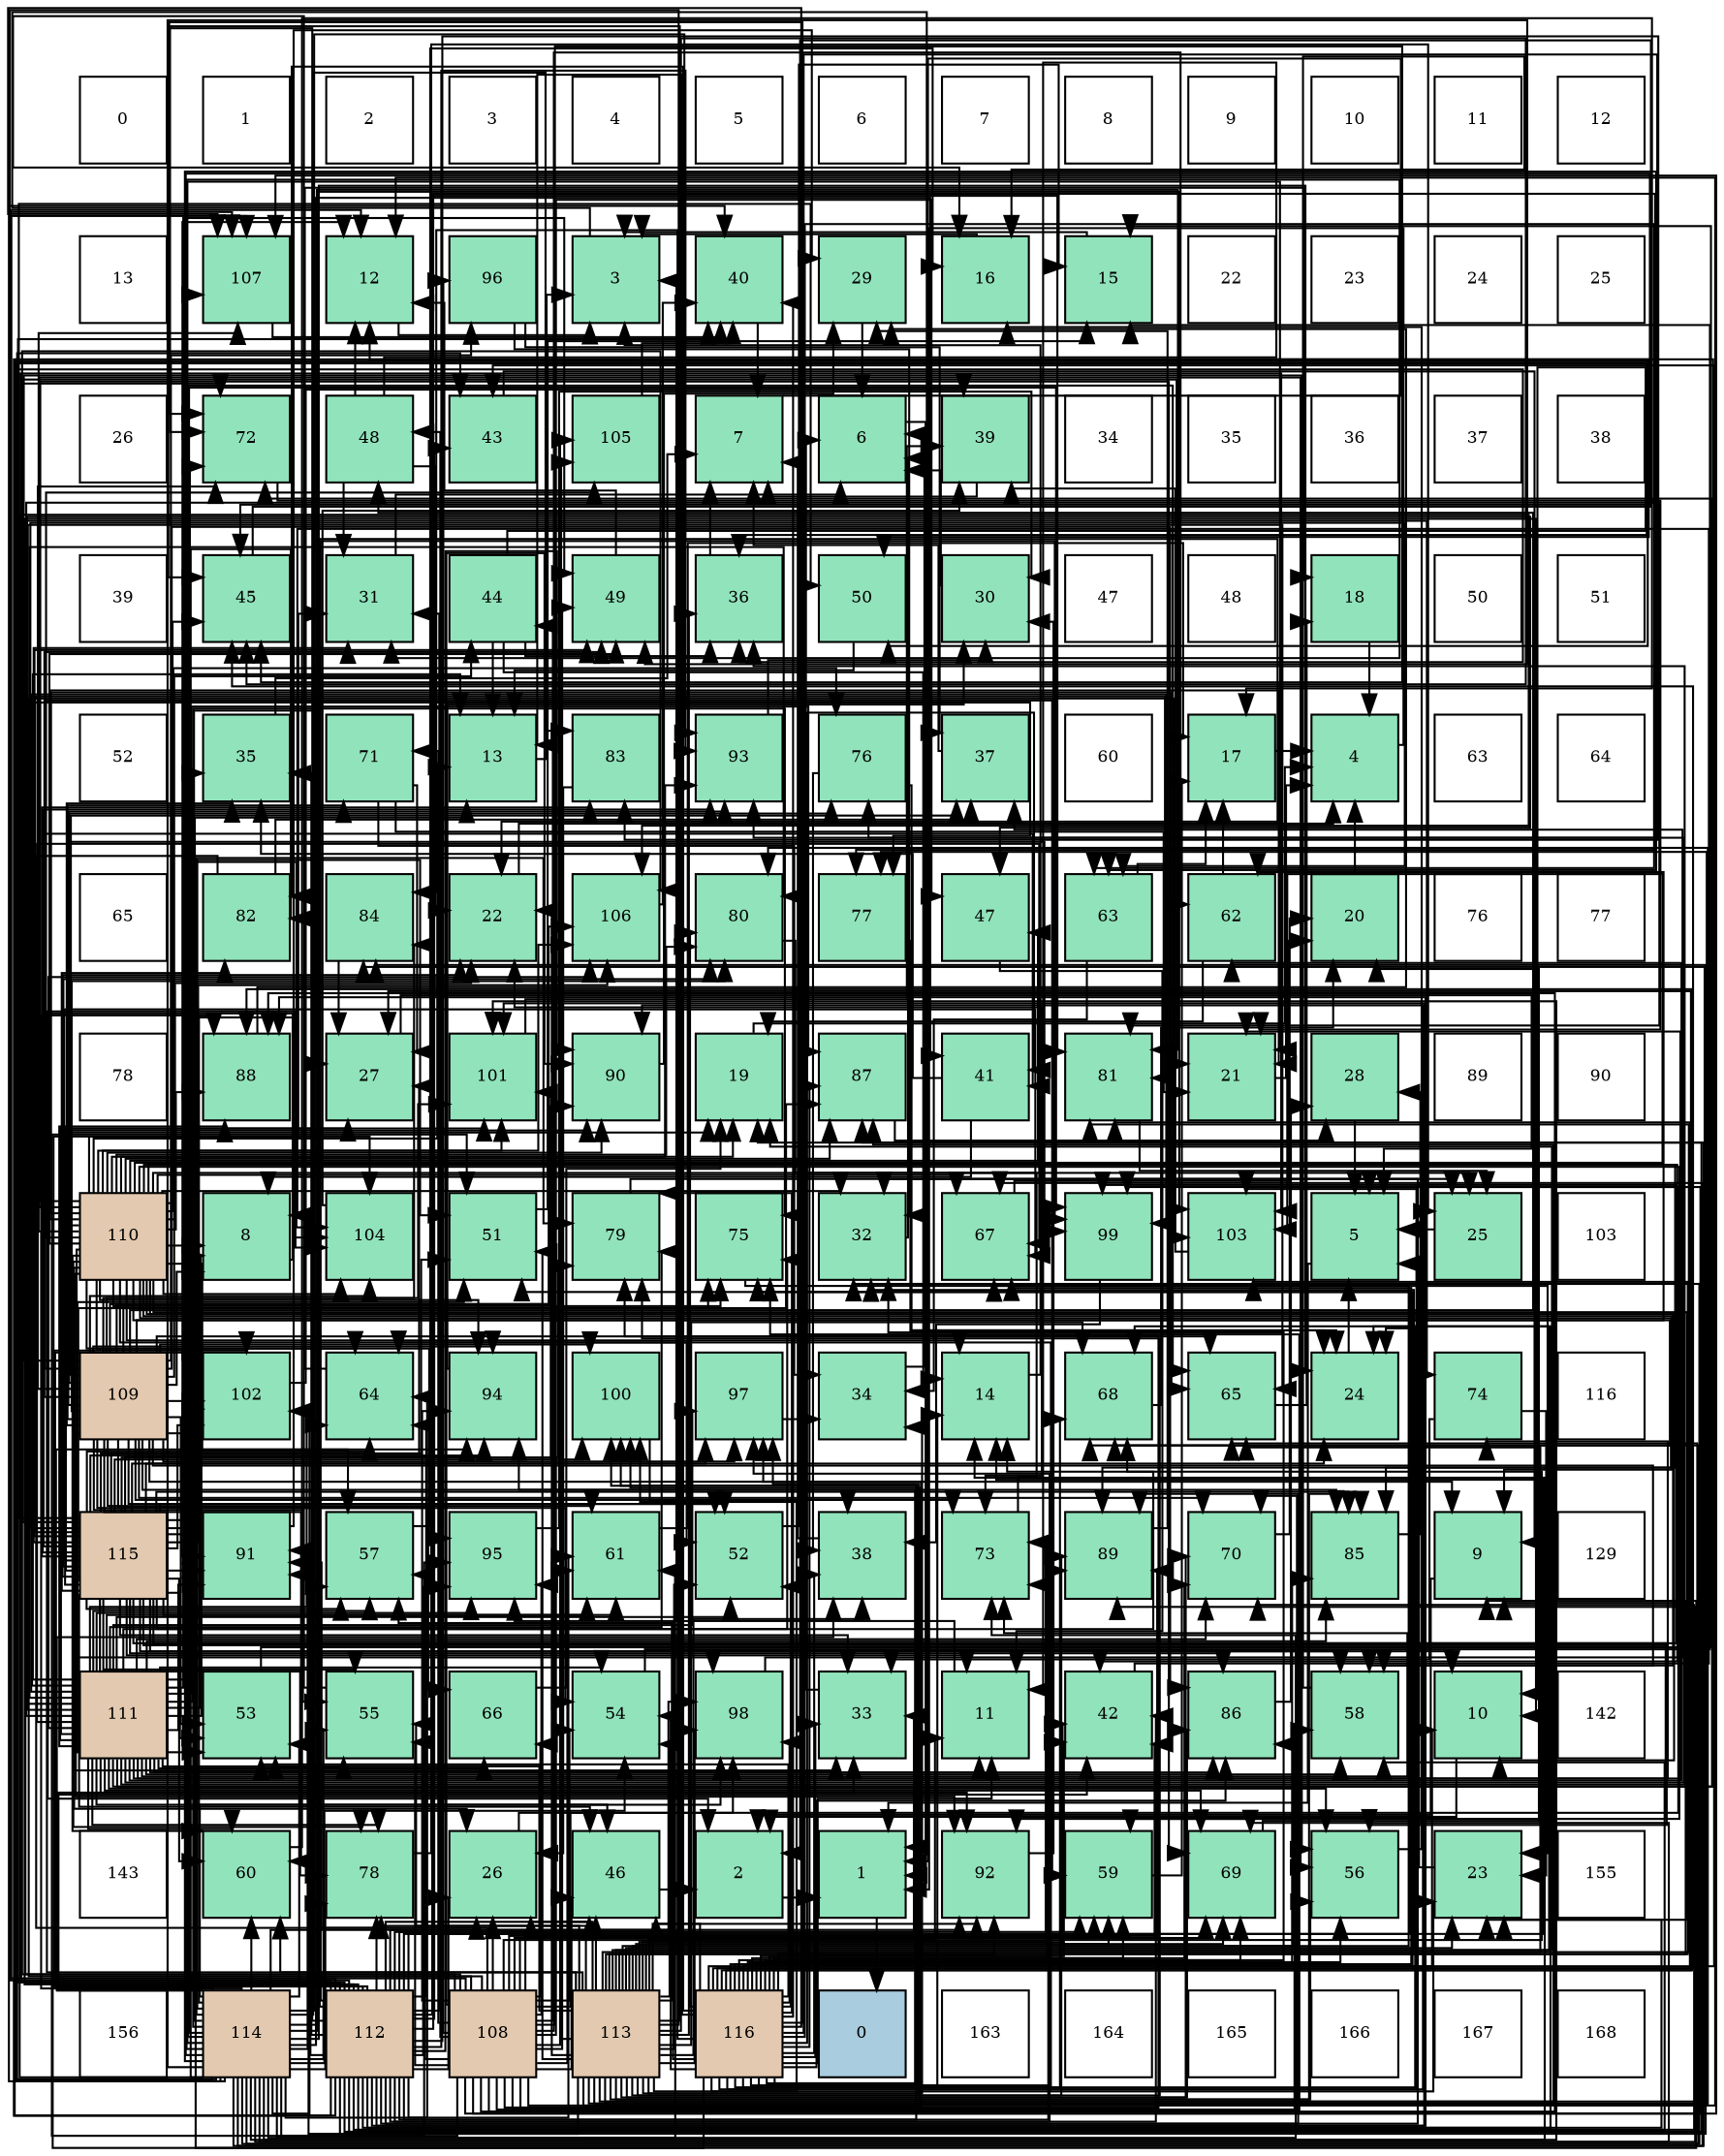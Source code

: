 digraph layout{
 rankdir=TB;
 splines=ortho;
 node [style=filled shape=square fixedsize=true width=0.6];
0[label="0", fontsize=8, fillcolor="#ffffff"];
1[label="1", fontsize=8, fillcolor="#ffffff"];
2[label="2", fontsize=8, fillcolor="#ffffff"];
3[label="3", fontsize=8, fillcolor="#ffffff"];
4[label="4", fontsize=8, fillcolor="#ffffff"];
5[label="5", fontsize=8, fillcolor="#ffffff"];
6[label="6", fontsize=8, fillcolor="#ffffff"];
7[label="7", fontsize=8, fillcolor="#ffffff"];
8[label="8", fontsize=8, fillcolor="#ffffff"];
9[label="9", fontsize=8, fillcolor="#ffffff"];
10[label="10", fontsize=8, fillcolor="#ffffff"];
11[label="11", fontsize=8, fillcolor="#ffffff"];
12[label="12", fontsize=8, fillcolor="#ffffff"];
13[label="13", fontsize=8, fillcolor="#ffffff"];
14[label="107", fontsize=8, fillcolor="#91e3bb"];
15[label="12", fontsize=8, fillcolor="#91e3bb"];
16[label="96", fontsize=8, fillcolor="#91e3bb"];
17[label="3", fontsize=8, fillcolor="#91e3bb"];
18[label="40", fontsize=8, fillcolor="#91e3bb"];
19[label="29", fontsize=8, fillcolor="#91e3bb"];
20[label="16", fontsize=8, fillcolor="#91e3bb"];
21[label="15", fontsize=8, fillcolor="#91e3bb"];
22[label="22", fontsize=8, fillcolor="#ffffff"];
23[label="23", fontsize=8, fillcolor="#ffffff"];
24[label="24", fontsize=8, fillcolor="#ffffff"];
25[label="25", fontsize=8, fillcolor="#ffffff"];
26[label="26", fontsize=8, fillcolor="#ffffff"];
27[label="72", fontsize=8, fillcolor="#91e3bb"];
28[label="48", fontsize=8, fillcolor="#91e3bb"];
29[label="43", fontsize=8, fillcolor="#91e3bb"];
30[label="105", fontsize=8, fillcolor="#91e3bb"];
31[label="7", fontsize=8, fillcolor="#91e3bb"];
32[label="6", fontsize=8, fillcolor="#91e3bb"];
33[label="39", fontsize=8, fillcolor="#91e3bb"];
34[label="34", fontsize=8, fillcolor="#ffffff"];
35[label="35", fontsize=8, fillcolor="#ffffff"];
36[label="36", fontsize=8, fillcolor="#ffffff"];
37[label="37", fontsize=8, fillcolor="#ffffff"];
38[label="38", fontsize=8, fillcolor="#ffffff"];
39[label="39", fontsize=8, fillcolor="#ffffff"];
40[label="45", fontsize=8, fillcolor="#91e3bb"];
41[label="31", fontsize=8, fillcolor="#91e3bb"];
42[label="44", fontsize=8, fillcolor="#91e3bb"];
43[label="49", fontsize=8, fillcolor="#91e3bb"];
44[label="36", fontsize=8, fillcolor="#91e3bb"];
45[label="50", fontsize=8, fillcolor="#91e3bb"];
46[label="30", fontsize=8, fillcolor="#91e3bb"];
47[label="47", fontsize=8, fillcolor="#ffffff"];
48[label="48", fontsize=8, fillcolor="#ffffff"];
49[label="18", fontsize=8, fillcolor="#91e3bb"];
50[label="50", fontsize=8, fillcolor="#ffffff"];
51[label="51", fontsize=8, fillcolor="#ffffff"];
52[label="52", fontsize=8, fillcolor="#ffffff"];
53[label="35", fontsize=8, fillcolor="#91e3bb"];
54[label="71", fontsize=8, fillcolor="#91e3bb"];
55[label="13", fontsize=8, fillcolor="#91e3bb"];
56[label="83", fontsize=8, fillcolor="#91e3bb"];
57[label="93", fontsize=8, fillcolor="#91e3bb"];
58[label="76", fontsize=8, fillcolor="#91e3bb"];
59[label="37", fontsize=8, fillcolor="#91e3bb"];
60[label="60", fontsize=8, fillcolor="#ffffff"];
61[label="17", fontsize=8, fillcolor="#91e3bb"];
62[label="4", fontsize=8, fillcolor="#91e3bb"];
63[label="63", fontsize=8, fillcolor="#ffffff"];
64[label="64", fontsize=8, fillcolor="#ffffff"];
65[label="65", fontsize=8, fillcolor="#ffffff"];
66[label="82", fontsize=8, fillcolor="#91e3bb"];
67[label="84", fontsize=8, fillcolor="#91e3bb"];
68[label="22", fontsize=8, fillcolor="#91e3bb"];
69[label="106", fontsize=8, fillcolor="#91e3bb"];
70[label="80", fontsize=8, fillcolor="#91e3bb"];
71[label="77", fontsize=8, fillcolor="#91e3bb"];
72[label="47", fontsize=8, fillcolor="#91e3bb"];
73[label="63", fontsize=8, fillcolor="#91e3bb"];
74[label="62", fontsize=8, fillcolor="#91e3bb"];
75[label="20", fontsize=8, fillcolor="#91e3bb"];
76[label="76", fontsize=8, fillcolor="#ffffff"];
77[label="77", fontsize=8, fillcolor="#ffffff"];
78[label="78", fontsize=8, fillcolor="#ffffff"];
79[label="88", fontsize=8, fillcolor="#91e3bb"];
80[label="27", fontsize=8, fillcolor="#91e3bb"];
81[label="101", fontsize=8, fillcolor="#91e3bb"];
82[label="90", fontsize=8, fillcolor="#91e3bb"];
83[label="19", fontsize=8, fillcolor="#91e3bb"];
84[label="87", fontsize=8, fillcolor="#91e3bb"];
85[label="41", fontsize=8, fillcolor="#91e3bb"];
86[label="81", fontsize=8, fillcolor="#91e3bb"];
87[label="21", fontsize=8, fillcolor="#91e3bb"];
88[label="28", fontsize=8, fillcolor="#91e3bb"];
89[label="89", fontsize=8, fillcolor="#ffffff"];
90[label="90", fontsize=8, fillcolor="#ffffff"];
91[label="110", fontsize=8, fillcolor="#e3c9af"];
92[label="8", fontsize=8, fillcolor="#91e3bb"];
93[label="104", fontsize=8, fillcolor="#91e3bb"];
94[label="51", fontsize=8, fillcolor="#91e3bb"];
95[label="79", fontsize=8, fillcolor="#91e3bb"];
96[label="75", fontsize=8, fillcolor="#91e3bb"];
97[label="32", fontsize=8, fillcolor="#91e3bb"];
98[label="67", fontsize=8, fillcolor="#91e3bb"];
99[label="99", fontsize=8, fillcolor="#91e3bb"];
100[label="103", fontsize=8, fillcolor="#91e3bb"];
101[label="5", fontsize=8, fillcolor="#91e3bb"];
102[label="25", fontsize=8, fillcolor="#91e3bb"];
103[label="103", fontsize=8, fillcolor="#ffffff"];
104[label="109", fontsize=8, fillcolor="#e3c9af"];
105[label="102", fontsize=8, fillcolor="#91e3bb"];
106[label="64", fontsize=8, fillcolor="#91e3bb"];
107[label="94", fontsize=8, fillcolor="#91e3bb"];
108[label="100", fontsize=8, fillcolor="#91e3bb"];
109[label="97", fontsize=8, fillcolor="#91e3bb"];
110[label="34", fontsize=8, fillcolor="#91e3bb"];
111[label="14", fontsize=8, fillcolor="#91e3bb"];
112[label="68", fontsize=8, fillcolor="#91e3bb"];
113[label="65", fontsize=8, fillcolor="#91e3bb"];
114[label="24", fontsize=8, fillcolor="#91e3bb"];
115[label="74", fontsize=8, fillcolor="#91e3bb"];
116[label="116", fontsize=8, fillcolor="#ffffff"];
117[label="115", fontsize=8, fillcolor="#e3c9af"];
118[label="91", fontsize=8, fillcolor="#91e3bb"];
119[label="57", fontsize=8, fillcolor="#91e3bb"];
120[label="95", fontsize=8, fillcolor="#91e3bb"];
121[label="61", fontsize=8, fillcolor="#91e3bb"];
122[label="52", fontsize=8, fillcolor="#91e3bb"];
123[label="38", fontsize=8, fillcolor="#91e3bb"];
124[label="73", fontsize=8, fillcolor="#91e3bb"];
125[label="89", fontsize=8, fillcolor="#91e3bb"];
126[label="70", fontsize=8, fillcolor="#91e3bb"];
127[label="85", fontsize=8, fillcolor="#91e3bb"];
128[label="9", fontsize=8, fillcolor="#91e3bb"];
129[label="129", fontsize=8, fillcolor="#ffffff"];
130[label="111", fontsize=8, fillcolor="#e3c9af"];
131[label="53", fontsize=8, fillcolor="#91e3bb"];
132[label="55", fontsize=8, fillcolor="#91e3bb"];
133[label="66", fontsize=8, fillcolor="#91e3bb"];
134[label="54", fontsize=8, fillcolor="#91e3bb"];
135[label="98", fontsize=8, fillcolor="#91e3bb"];
136[label="33", fontsize=8, fillcolor="#91e3bb"];
137[label="11", fontsize=8, fillcolor="#91e3bb"];
138[label="42", fontsize=8, fillcolor="#91e3bb"];
139[label="86", fontsize=8, fillcolor="#91e3bb"];
140[label="58", fontsize=8, fillcolor="#91e3bb"];
141[label="10", fontsize=8, fillcolor="#91e3bb"];
142[label="142", fontsize=8, fillcolor="#ffffff"];
143[label="143", fontsize=8, fillcolor="#ffffff"];
144[label="60", fontsize=8, fillcolor="#91e3bb"];
145[label="78", fontsize=8, fillcolor="#91e3bb"];
146[label="26", fontsize=8, fillcolor="#91e3bb"];
147[label="46", fontsize=8, fillcolor="#91e3bb"];
148[label="2", fontsize=8, fillcolor="#91e3bb"];
149[label="1", fontsize=8, fillcolor="#91e3bb"];
150[label="92", fontsize=8, fillcolor="#91e3bb"];
151[label="59", fontsize=8, fillcolor="#91e3bb"];
152[label="69", fontsize=8, fillcolor="#91e3bb"];
153[label="56", fontsize=8, fillcolor="#91e3bb"];
154[label="23", fontsize=8, fillcolor="#91e3bb"];
155[label="155", fontsize=8, fillcolor="#ffffff"];
156[label="156", fontsize=8, fillcolor="#ffffff"];
157[label="114", fontsize=8, fillcolor="#e3c9af"];
158[label="112", fontsize=8, fillcolor="#e3c9af"];
159[label="108", fontsize=8, fillcolor="#e3c9af"];
160[label="113", fontsize=8, fillcolor="#e3c9af"];
161[label="116", fontsize=8, fillcolor="#e3c9af"];
162[label="0", fontsize=8, fillcolor="#a9ccde"];
163[label="163", fontsize=8, fillcolor="#ffffff"];
164[label="164", fontsize=8, fillcolor="#ffffff"];
165[label="165", fontsize=8, fillcolor="#ffffff"];
166[label="166", fontsize=8, fillcolor="#ffffff"];
167[label="167", fontsize=8, fillcolor="#ffffff"];
168[label="168", fontsize=8, fillcolor="#ffffff"];
edge [constraint=false, style=vis];149 -> 162;
148 -> 149;
17 -> 149;
62 -> 149;
101 -> 149;
32 -> 149;
31 -> 149;
92 -> 148;
128 -> 148;
141 -> 148;
137 -> 17;
15 -> 17;
55 -> 17;
111 -> 17;
21 -> 17;
20 -> 17;
61 -> 62;
49 -> 62;
83 -> 62;
75 -> 62;
87 -> 62;
68 -> 62;
154 -> 101;
114 -> 101;
102 -> 101;
146 -> 101;
80 -> 101;
88 -> 101;
19 -> 32;
46 -> 32;
41 -> 32;
97 -> 32;
136 -> 32;
110 -> 32;
53 -> 31;
44 -> 31;
59 -> 31;
123 -> 31;
33 -> 31;
18 -> 31;
85 -> 92;
85 -> 53;
138 -> 92;
29 -> 128;
42 -> 141;
42 -> 55;
42 -> 111;
42 -> 44;
40 -> 148;
147 -> 148;
72 -> 137;
28 -> 137;
28 -> 15;
28 -> 68;
28 -> 41;
43 -> 15;
45 -> 55;
94 -> 21;
122 -> 21;
131 -> 21;
134 -> 21;
132 -> 20;
153 -> 20;
119 -> 20;
140 -> 20;
151 -> 61;
144 -> 61;
121 -> 61;
74 -> 61;
74 -> 83;
73 -> 61;
73 -> 110;
106 -> 49;
113 -> 49;
133 -> 83;
98 -> 75;
112 -> 75;
152 -> 75;
126 -> 75;
54 -> 87;
54 -> 80;
54 -> 110;
27 -> 87;
124 -> 68;
115 -> 154;
115 -> 136;
96 -> 154;
58 -> 114;
58 -> 123;
71 -> 114;
145 -> 102;
95 -> 102;
70 -> 102;
86 -> 102;
66 -> 146;
66 -> 59;
56 -> 146;
67 -> 80;
127 -> 88;
139 -> 88;
84 -> 88;
79 -> 19;
125 -> 19;
82 -> 19;
118 -> 19;
150 -> 46;
57 -> 46;
107 -> 46;
120 -> 46;
16 -> 97;
16 -> 59;
109 -> 110;
135 -> 59;
99 -> 123;
108 -> 123;
81 -> 33;
105 -> 33;
100 -> 33;
93 -> 33;
30 -> 18;
69 -> 18;
14 -> 18;
159 -> 128;
159 -> 146;
159 -> 138;
159 -> 42;
159 -> 40;
159 -> 147;
159 -> 72;
159 -> 28;
159 -> 43;
159 -> 94;
159 -> 134;
159 -> 132;
159 -> 119;
159 -> 151;
159 -> 121;
159 -> 74;
159 -> 133;
159 -> 112;
159 -> 152;
159 -> 126;
159 -> 54;
159 -> 115;
159 -> 96;
159 -> 95;
159 -> 139;
159 -> 79;
159 -> 125;
159 -> 82;
159 -> 118;
159 -> 107;
159 -> 120;
159 -> 16;
159 -> 109;
159 -> 135;
159 -> 99;
159 -> 108;
159 -> 105;
159 -> 100;
159 -> 30;
159 -> 69;
159 -> 14;
104 -> 92;
104 -> 128;
104 -> 53;
104 -> 42;
104 -> 28;
104 -> 43;
104 -> 122;
104 -> 131;
104 -> 134;
104 -> 132;
104 -> 153;
104 -> 140;
104 -> 151;
104 -> 144;
104 -> 121;
104 -> 74;
104 -> 113;
104 -> 133;
104 -> 126;
104 -> 54;
104 -> 27;
104 -> 124;
104 -> 58;
104 -> 70;
104 -> 67;
104 -> 127;
104 -> 139;
104 -> 84;
104 -> 82;
104 -> 118;
104 -> 150;
104 -> 57;
104 -> 107;
104 -> 16;
104 -> 109;
104 -> 99;
104 -> 108;
104 -> 81;
104 -> 105;
104 -> 93;
104 -> 69;
91 -> 92;
91 -> 128;
91 -> 141;
91 -> 55;
91 -> 111;
91 -> 83;
91 -> 87;
91 -> 68;
91 -> 154;
91 -> 146;
91 -> 41;
91 -> 97;
91 -> 136;
91 -> 59;
91 -> 138;
91 -> 40;
91 -> 72;
91 -> 43;
91 -> 122;
91 -> 153;
91 -> 119;
91 -> 140;
91 -> 144;
91 -> 106;
91 -> 113;
91 -> 98;
91 -> 112;
91 -> 152;
91 -> 124;
91 -> 96;
91 -> 58;
91 -> 145;
91 -> 70;
91 -> 127;
91 -> 84;
91 -> 79;
91 -> 125;
91 -> 82;
91 -> 150;
91 -> 57;
91 -> 107;
91 -> 120;
91 -> 135;
91 -> 81;
91 -> 100;
91 -> 93;
91 -> 30;
91 -> 69;
91 -> 14;
130 -> 92;
130 -> 137;
130 -> 15;
130 -> 55;
130 -> 87;
130 -> 80;
130 -> 53;
130 -> 44;
130 -> 147;
130 -> 72;
130 -> 43;
130 -> 94;
130 -> 122;
130 -> 131;
130 -> 134;
130 -> 132;
130 -> 153;
130 -> 119;
130 -> 140;
130 -> 144;
130 -> 121;
130 -> 74;
130 -> 106;
130 -> 113;
130 -> 133;
130 -> 98;
130 -> 152;
130 -> 126;
130 -> 27;
130 -> 124;
130 -> 115;
130 -> 96;
130 -> 58;
130 -> 71;
130 -> 145;
130 -> 95;
130 -> 70;
130 -> 86;
130 -> 127;
130 -> 139;
130 -> 84;
130 -> 79;
130 -> 118;
130 -> 150;
130 -> 120;
130 -> 109;
130 -> 99;
130 -> 81;
130 -> 105;
130 -> 69;
130 -> 14;
158 -> 141;
158 -> 15;
158 -> 111;
158 -> 68;
158 -> 154;
158 -> 146;
158 -> 41;
158 -> 97;
158 -> 136;
158 -> 53;
158 -> 44;
158 -> 18;
158 -> 138;
158 -> 29;
158 -> 40;
158 -> 147;
158 -> 45;
158 -> 140;
158 -> 151;
158 -> 121;
158 -> 106;
158 -> 113;
158 -> 112;
158 -> 126;
158 -> 27;
158 -> 124;
158 -> 96;
158 -> 71;
158 -> 145;
158 -> 86;
158 -> 56;
158 -> 67;
158 -> 84;
158 -> 79;
158 -> 125;
158 -> 82;
158 -> 118;
158 -> 57;
158 -> 107;
158 -> 120;
158 -> 109;
158 -> 135;
158 -> 99;
158 -> 108;
158 -> 81;
158 -> 105;
158 -> 100;
158 -> 93;
158 -> 14;
160 -> 128;
160 -> 137;
160 -> 15;
160 -> 83;
160 -> 68;
160 -> 154;
160 -> 114;
160 -> 146;
160 -> 97;
160 -> 110;
160 -> 44;
160 -> 123;
160 -> 138;
160 -> 40;
160 -> 147;
160 -> 94;
160 -> 122;
160 -> 131;
160 -> 134;
160 -> 132;
160 -> 153;
160 -> 119;
160 -> 140;
160 -> 151;
160 -> 144;
160 -> 113;
160 -> 98;
160 -> 112;
160 -> 152;
160 -> 126;
160 -> 27;
160 -> 124;
160 -> 71;
160 -> 145;
160 -> 95;
160 -> 70;
160 -> 86;
160 -> 67;
160 -> 127;
160 -> 139;
160 -> 84;
160 -> 125;
160 -> 118;
160 -> 150;
160 -> 109;
160 -> 135;
160 -> 108;
160 -> 100;
160 -> 93;
160 -> 30;
160 -> 14;
157 -> 111;
157 -> 83;
157 -> 87;
157 -> 114;
157 -> 80;
157 -> 41;
157 -> 97;
157 -> 136;
157 -> 44;
157 -> 123;
157 -> 18;
157 -> 85;
157 -> 138;
157 -> 29;
157 -> 40;
157 -> 43;
157 -> 45;
157 -> 94;
157 -> 131;
157 -> 134;
157 -> 132;
157 -> 119;
157 -> 144;
157 -> 121;
157 -> 73;
157 -> 106;
157 -> 113;
157 -> 98;
157 -> 112;
157 -> 152;
157 -> 124;
157 -> 96;
157 -> 145;
157 -> 95;
157 -> 86;
157 -> 66;
157 -> 56;
157 -> 79;
157 -> 125;
157 -> 150;
157 -> 57;
157 -> 120;
157 -> 135;
157 -> 99;
157 -> 81;
157 -> 105;
157 -> 100;
157 -> 93;
157 -> 69;
117 -> 141;
117 -> 137;
117 -> 15;
117 -> 55;
117 -> 111;
117 -> 83;
117 -> 87;
117 -> 68;
117 -> 114;
117 -> 80;
117 -> 41;
117 -> 136;
117 -> 85;
117 -> 147;
117 -> 43;
117 -> 45;
117 -> 94;
117 -> 122;
117 -> 131;
117 -> 132;
117 -> 153;
117 -> 119;
117 -> 140;
117 -> 151;
117 -> 144;
117 -> 121;
117 -> 73;
117 -> 106;
117 -> 98;
117 -> 27;
117 -> 96;
117 -> 145;
117 -> 95;
117 -> 70;
117 -> 86;
117 -> 66;
117 -> 56;
117 -> 127;
117 -> 139;
117 -> 82;
117 -> 118;
117 -> 57;
117 -> 107;
117 -> 109;
117 -> 99;
117 -> 108;
117 -> 81;
117 -> 105;
117 -> 69;
161 -> 141;
161 -> 137;
161 -> 55;
161 -> 111;
161 -> 154;
161 -> 114;
161 -> 80;
161 -> 97;
161 -> 136;
161 -> 123;
161 -> 18;
161 -> 85;
161 -> 138;
161 -> 29;
161 -> 40;
161 -> 147;
161 -> 94;
161 -> 122;
161 -> 131;
161 -> 134;
161 -> 153;
161 -> 151;
161 -> 73;
161 -> 106;
161 -> 98;
161 -> 112;
161 -> 152;
161 -> 126;
161 -> 27;
161 -> 95;
161 -> 70;
161 -> 86;
161 -> 66;
161 -> 67;
161 -> 127;
161 -> 139;
161 -> 84;
161 -> 79;
161 -> 125;
161 -> 82;
161 -> 150;
161 -> 57;
161 -> 107;
161 -> 120;
161 -> 135;
161 -> 108;
161 -> 100;
161 -> 93;
161 -> 14;
edge [constraint=true, style=invis];
0 -> 13 -> 26 -> 39 -> 52 -> 65 -> 78 -> 91 -> 104 -> 117 -> 130 -> 143 -> 156;
1 -> 14 -> 27 -> 40 -> 53 -> 66 -> 79 -> 92 -> 105 -> 118 -> 131 -> 144 -> 157;
2 -> 15 -> 28 -> 41 -> 54 -> 67 -> 80 -> 93 -> 106 -> 119 -> 132 -> 145 -> 158;
3 -> 16 -> 29 -> 42 -> 55 -> 68 -> 81 -> 94 -> 107 -> 120 -> 133 -> 146 -> 159;
4 -> 17 -> 30 -> 43 -> 56 -> 69 -> 82 -> 95 -> 108 -> 121 -> 134 -> 147 -> 160;
5 -> 18 -> 31 -> 44 -> 57 -> 70 -> 83 -> 96 -> 109 -> 122 -> 135 -> 148 -> 161;
6 -> 19 -> 32 -> 45 -> 58 -> 71 -> 84 -> 97 -> 110 -> 123 -> 136 -> 149 -> 162;
7 -> 20 -> 33 -> 46 -> 59 -> 72 -> 85 -> 98 -> 111 -> 124 -> 137 -> 150 -> 163;
8 -> 21 -> 34 -> 47 -> 60 -> 73 -> 86 -> 99 -> 112 -> 125 -> 138 -> 151 -> 164;
9 -> 22 -> 35 -> 48 -> 61 -> 74 -> 87 -> 100 -> 113 -> 126 -> 139 -> 152 -> 165;
10 -> 23 -> 36 -> 49 -> 62 -> 75 -> 88 -> 101 -> 114 -> 127 -> 140 -> 153 -> 166;
11 -> 24 -> 37 -> 50 -> 63 -> 76 -> 89 -> 102 -> 115 -> 128 -> 141 -> 154 -> 167;
12 -> 25 -> 38 -> 51 -> 64 -> 77 -> 90 -> 103 -> 116 -> 129 -> 142 -> 155 -> 168;
rank = same {0 -> 1 -> 2 -> 3 -> 4 -> 5 -> 6 -> 7 -> 8 -> 9 -> 10 -> 11 -> 12};
rank = same {13 -> 14 -> 15 -> 16 -> 17 -> 18 -> 19 -> 20 -> 21 -> 22 -> 23 -> 24 -> 25};
rank = same {26 -> 27 -> 28 -> 29 -> 30 -> 31 -> 32 -> 33 -> 34 -> 35 -> 36 -> 37 -> 38};
rank = same {39 -> 40 -> 41 -> 42 -> 43 -> 44 -> 45 -> 46 -> 47 -> 48 -> 49 -> 50 -> 51};
rank = same {52 -> 53 -> 54 -> 55 -> 56 -> 57 -> 58 -> 59 -> 60 -> 61 -> 62 -> 63 -> 64};
rank = same {65 -> 66 -> 67 -> 68 -> 69 -> 70 -> 71 -> 72 -> 73 -> 74 -> 75 -> 76 -> 77};
rank = same {78 -> 79 -> 80 -> 81 -> 82 -> 83 -> 84 -> 85 -> 86 -> 87 -> 88 -> 89 -> 90};
rank = same {91 -> 92 -> 93 -> 94 -> 95 -> 96 -> 97 -> 98 -> 99 -> 100 -> 101 -> 102 -> 103};
rank = same {104 -> 105 -> 106 -> 107 -> 108 -> 109 -> 110 -> 111 -> 112 -> 113 -> 114 -> 115 -> 116};
rank = same {117 -> 118 -> 119 -> 120 -> 121 -> 122 -> 123 -> 124 -> 125 -> 126 -> 127 -> 128 -> 129};
rank = same {130 -> 131 -> 132 -> 133 -> 134 -> 135 -> 136 -> 137 -> 138 -> 139 -> 140 -> 141 -> 142};
rank = same {143 -> 144 -> 145 -> 146 -> 147 -> 148 -> 149 -> 150 -> 151 -> 152 -> 153 -> 154 -> 155};
rank = same {156 -> 157 -> 158 -> 159 -> 160 -> 161 -> 162 -> 163 -> 164 -> 165 -> 166 -> 167 -> 168};
}